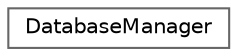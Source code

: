 digraph "Graphical Class Hierarchy"
{
 // LATEX_PDF_SIZE
  bgcolor="transparent";
  edge [fontname=Helvetica,fontsize=10,labelfontname=Helvetica,labelfontsize=10];
  node [fontname=Helvetica,fontsize=10,shape=box,height=0.2,width=0.4];
  rankdir="LR";
  Node0 [id="Node000000",label="DatabaseManager",height=0.2,width=0.4,color="grey40", fillcolor="white", style="filled",URL="$classdatabase__manager_1_1_database_manager.html",tooltip=" "];
}
